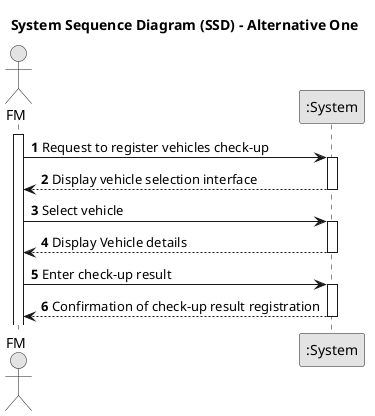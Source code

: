 @startuml
skinparam monochrome true
skinparam packageStyle rectangle
skinparam shadowing false

title System Sequence Diagram (SSD) - Alternative One

autonumber

actor "FM" as Employee
participant ":System" as System

activate Employee

    Employee -> System : Request to register vehicles check-up
    activate System

        System --> Employee : Display vehicle selection interface
    deactivate System

    Employee -> System : Select vehicle
    activate System

        System --> Employee : Display Vehicle details
    deactivate System

    Employee -> System : Enter check-up result
    activate System

        System --> Employee :  Confirmation of check-up result registration
    deactivate System

@enduml